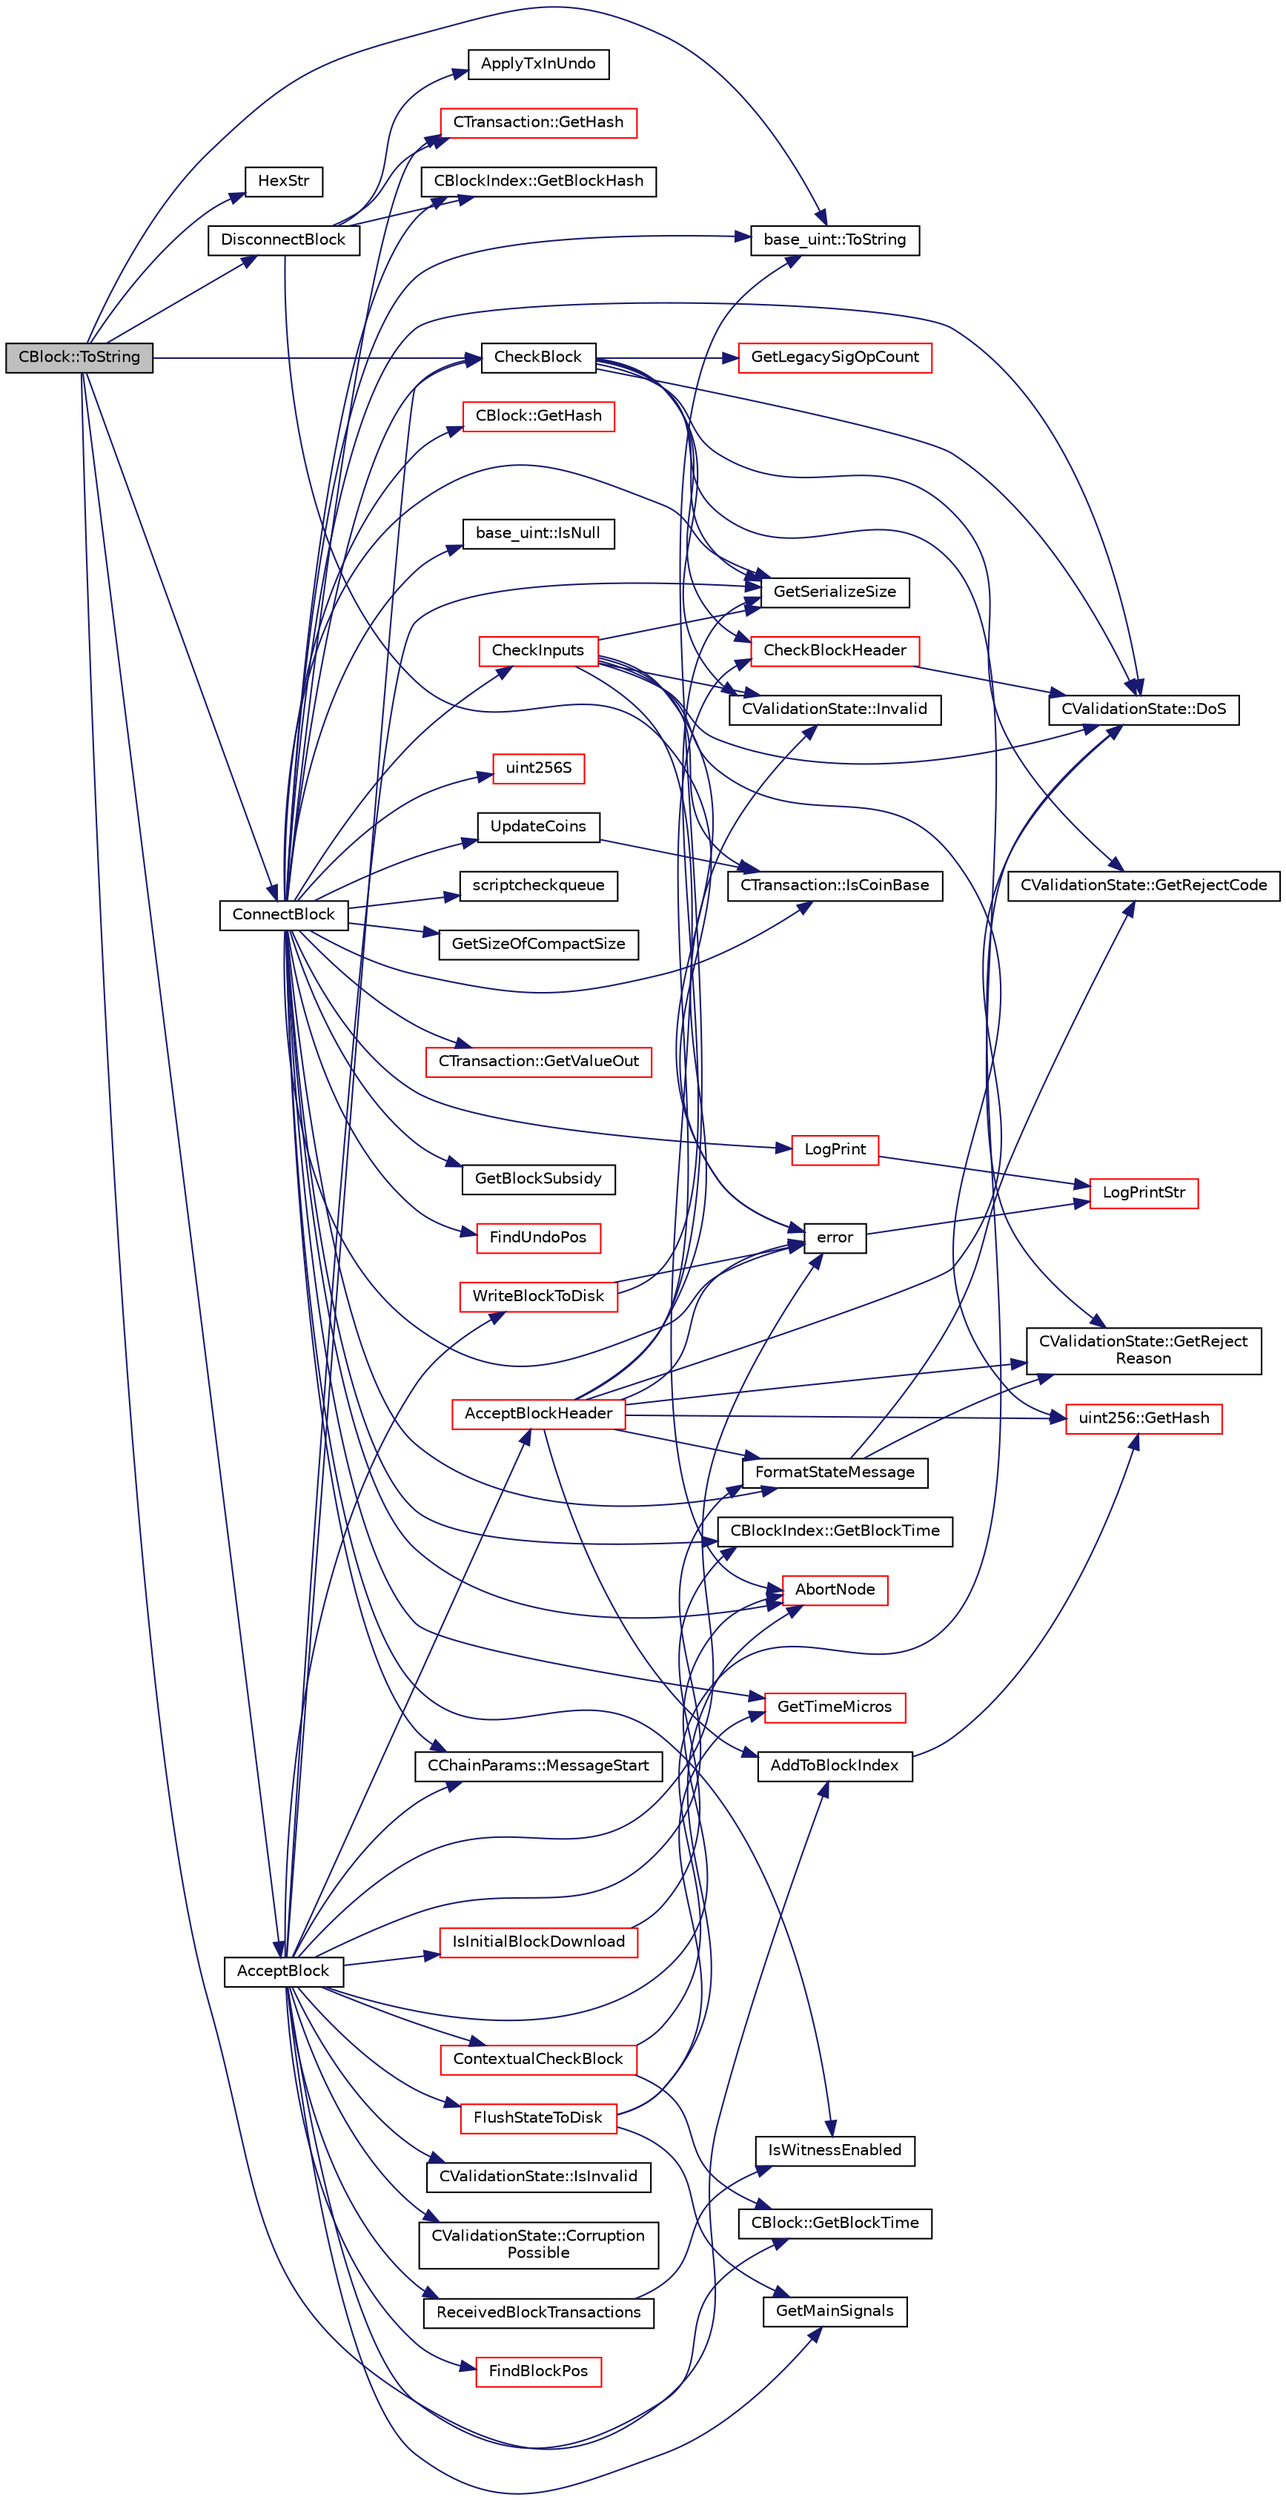 digraph "CBlock::ToString"
{
  edge [fontname="Helvetica",fontsize="10",labelfontname="Helvetica",labelfontsize="10"];
  node [fontname="Helvetica",fontsize="10",shape=record];
  rankdir="LR";
  Node1956 [label="CBlock::ToString",height=0.2,width=0.4,color="black", fillcolor="grey75", style="filled", fontcolor="black"];
  Node1956 -> Node1957 [color="midnightblue",fontsize="10",style="solid",fontname="Helvetica"];
  Node1957 [label="base_uint::ToString",height=0.2,width=0.4,color="black", fillcolor="white", style="filled",URL="$da/df7/classbase__uint.html#acccba4d9d51a0c36261718ca0cbb293b"];
  Node1956 -> Node1958 [color="midnightblue",fontsize="10",style="solid",fontname="Helvetica"];
  Node1958 [label="HexStr",height=0.2,width=0.4,color="black", fillcolor="white", style="filled",URL="$d8/d3c/util_8h.html#ace13a819ca4e98c22847d26b3b357e75"];
  Node1956 -> Node1959 [color="midnightblue",fontsize="10",style="solid",fontname="Helvetica"];
  Node1959 [label="DisconnectBlock",height=0.2,width=0.4,color="black", fillcolor="white", style="filled",URL="$dd/d7d/validation_8cpp.html#a9ae73cb80e18eba566a76c8f7ceb887c",tooltip="Undo the effects of this block (with given index) on the UTXO set represented by coins. "];
  Node1959 -> Node1960 [color="midnightblue",fontsize="10",style="solid",fontname="Helvetica"];
  Node1960 [label="CBlockIndex::GetBlockHash",height=0.2,width=0.4,color="black", fillcolor="white", style="filled",URL="$d3/dbd/class_c_block_index.html#a98490a2788c65cdd6ae9002b004dd74c"];
  Node1959 -> Node1961 [color="midnightblue",fontsize="10",style="solid",fontname="Helvetica"];
  Node1961 [label="error",height=0.2,width=0.4,color="black", fillcolor="white", style="filled",URL="$d8/d3c/util_8h.html#af8985880cf4ef26df0a5aa2ffcb76662"];
  Node1961 -> Node1962 [color="midnightblue",fontsize="10",style="solid",fontname="Helvetica"];
  Node1962 [label="LogPrintStr",height=0.2,width=0.4,color="red", fillcolor="white", style="filled",URL="$d8/d3c/util_8h.html#afd4c3002b2797c0560adddb6af3ca1da"];
  Node1959 -> Node1971 [color="midnightblue",fontsize="10",style="solid",fontname="Helvetica"];
  Node1971 [label="CTransaction::GetHash",height=0.2,width=0.4,color="red", fillcolor="white", style="filled",URL="$df/d43/class_c_transaction.html#a0b46d80e82ca324e82c2ce3fc1492bfa"];
  Node1959 -> Node1974 [color="midnightblue",fontsize="10",style="solid",fontname="Helvetica"];
  Node1974 [label="ApplyTxInUndo",height=0.2,width=0.4,color="black", fillcolor="white", style="filled",URL="$dd/d7d/validation_8cpp.html#a492da8f7add38097a8e55f3445a9c83b",tooltip="Restore the UTXO in a Coin at a given COutPoint. "];
  Node1956 -> Node1975 [color="midnightblue",fontsize="10",style="solid",fontname="Helvetica"];
  Node1975 [label="ConnectBlock",height=0.2,width=0.4,color="black", fillcolor="white", style="filled",URL="$dd/d7d/validation_8cpp.html#afafbb35ee38b98e832fcb8b159942055",tooltip="Apply the effects of this block (with given index) on the UTXO set represented by coins..."];
  Node1975 -> Node1976 [color="midnightblue",fontsize="10",style="solid",fontname="Helvetica"];
  Node1976 [label="CBlock::GetHash",height=0.2,width=0.4,color="red", fillcolor="white", style="filled",URL="$d3/d51/class_c_block.html#a681acf1fa72ec2ed6c83ea5afc14e0f3"];
  Node1975 -> Node1979 [color="midnightblue",fontsize="10",style="solid",fontname="Helvetica"];
  Node1979 [label="GetTimeMicros",height=0.2,width=0.4,color="red", fillcolor="white", style="filled",URL="$d8/d3c/util_8h.html#a0c5a06b50cd805b1923552114494c029"];
  Node1975 -> Node1981 [color="midnightblue",fontsize="10",style="solid",fontname="Helvetica"];
  Node1981 [label="CheckBlock",height=0.2,width=0.4,color="black", fillcolor="white", style="filled",URL="$dd/d7d/validation_8cpp.html#abc9c65975a473d224b3b97b89d571942",tooltip="Functions for validating blocks and updating the block tree. "];
  Node1981 -> Node1982 [color="midnightblue",fontsize="10",style="solid",fontname="Helvetica"];
  Node1982 [label="CheckBlockHeader",height=0.2,width=0.4,color="red", fillcolor="white", style="filled",URL="$dd/d7d/validation_8cpp.html#ab7a9bd34b5fe878a3623ac1f04e1105c"];
  Node1982 -> Node1985 [color="midnightblue",fontsize="10",style="solid",fontname="Helvetica"];
  Node1985 [label="CValidationState::DoS",height=0.2,width=0.4,color="black", fillcolor="white", style="filled",URL="$d5/df6/class_c_validation_state.html#a3c6786d00da8d1c5df25b4c3876409e8"];
  Node1981 -> Node1985 [color="midnightblue",fontsize="10",style="solid",fontname="Helvetica"];
  Node1981 -> Node1986 [color="midnightblue",fontsize="10",style="solid",fontname="Helvetica"];
  Node1986 [label="GetSerializeSize",height=0.2,width=0.4,color="black", fillcolor="white", style="filled",URL="$df/d9d/serialize_8h.html#a48239e478ae730373d1984fe304ca025"];
  Node1981 -> Node1987 [color="midnightblue",fontsize="10",style="solid",fontname="Helvetica"];
  Node1987 [label="CValidationState::Invalid",height=0.2,width=0.4,color="black", fillcolor="white", style="filled",URL="$d5/df6/class_c_validation_state.html#a88ff08b67f7f44bb3c7f7053bb1ee6fc"];
  Node1981 -> Node1988 [color="midnightblue",fontsize="10",style="solid",fontname="Helvetica"];
  Node1988 [label="CValidationState::GetRejectCode",height=0.2,width=0.4,color="black", fillcolor="white", style="filled",URL="$d5/df6/class_c_validation_state.html#ad90959549444c9795484785d8af97850"];
  Node1981 -> Node1989 [color="midnightblue",fontsize="10",style="solid",fontname="Helvetica"];
  Node1989 [label="CValidationState::GetReject\lReason",height=0.2,width=0.4,color="black", fillcolor="white", style="filled",URL="$d5/df6/class_c_validation_state.html#a8fa9612cb40c3c8592f7cd29b5931ccd"];
  Node1981 -> Node1990 [color="midnightblue",fontsize="10",style="solid",fontname="Helvetica"];
  Node1990 [label="GetLegacySigOpCount",height=0.2,width=0.4,color="red", fillcolor="white", style="filled",URL="$df/d0a/main_8cpp.html#ad2eaf4f8542c12ea9ee1183609cc6d1a",tooltip="Count ECDSA signature operations the old-fashioned (pre-0.6) way. "];
  Node1975 -> Node1961 [color="midnightblue",fontsize="10",style="solid",fontname="Helvetica"];
  Node1975 -> Node1992 [color="midnightblue",fontsize="10",style="solid",fontname="Helvetica"];
  Node1992 [label="FormatStateMessage",height=0.2,width=0.4,color="black", fillcolor="white", style="filled",URL="$dd/d7d/validation_8cpp.html#a86ed1d2d0837b905d74c2e4192b6c06a",tooltip="Convert CValidationState to a human-readable message for logging. "];
  Node1992 -> Node1989 [color="midnightblue",fontsize="10",style="solid",fontname="Helvetica"];
  Node1992 -> Node1988 [color="midnightblue",fontsize="10",style="solid",fontname="Helvetica"];
  Node1975 -> Node1960 [color="midnightblue",fontsize="10",style="solid",fontname="Helvetica"];
  Node1975 -> Node1993 [color="midnightblue",fontsize="10",style="solid",fontname="Helvetica"];
  Node1993 [label="base_uint::IsNull",height=0.2,width=0.4,color="black", fillcolor="white", style="filled",URL="$da/df7/classbase__uint.html#a5b67cea01e9219160fe251053adc7cc7"];
  Node1975 -> Node1994 [color="midnightblue",fontsize="10",style="solid",fontname="Helvetica"];
  Node1994 [label="LogPrint",height=0.2,width=0.4,color="red", fillcolor="white", style="filled",URL="$d8/d3c/util_8h.html#aab1f837a2366f424bdc996fdf6352171"];
  Node1994 -> Node1962 [color="midnightblue",fontsize="10",style="solid",fontname="Helvetica"];
  Node1975 -> Node1996 [color="midnightblue",fontsize="10",style="solid",fontname="Helvetica"];
  Node1996 [label="uint256S",height=0.2,width=0.4,color="red", fillcolor="white", style="filled",URL="$d5/d4d/uint256_8h.html#a52e679560cc1ebf68f878ed69e38f259"];
  Node1975 -> Node1985 [color="midnightblue",fontsize="10",style="solid",fontname="Helvetica"];
  Node1975 -> Node1998 [color="midnightblue",fontsize="10",style="solid",fontname="Helvetica"];
  Node1998 [label="CBlockIndex::GetBlockTime",height=0.2,width=0.4,color="black", fillcolor="white", style="filled",URL="$d3/dbd/class_c_block_index.html#a9fe0d4463c07c466f66252e8eec25f5c"];
  Node1975 -> Node1999 [color="midnightblue",fontsize="10",style="solid",fontname="Helvetica"];
  Node1999 [label="IsWitnessEnabled",height=0.2,width=0.4,color="black", fillcolor="white", style="filled",URL="$dd/d7d/validation_8cpp.html#acb0226867d001d0edd267f2e4842bace",tooltip="Check whether witness commitments are required for block. "];
  Node1975 -> Node2000 [color="midnightblue",fontsize="10",style="solid",fontname="Helvetica"];
  Node2000 [label="scriptcheckqueue",height=0.2,width=0.4,color="black", fillcolor="white", style="filled",URL="$dd/d7d/validation_8cpp.html#ac47eb46cbbda9face9391b58edd4bd8b"];
  Node1975 -> Node2001 [color="midnightblue",fontsize="10",style="solid",fontname="Helvetica"];
  Node2001 [label="GetSizeOfCompactSize",height=0.2,width=0.4,color="black", fillcolor="white", style="filled",URL="$df/d9d/serialize_8h.html#a404beecbf8d7aec8d2cdac3cbb71e808"];
  Node1975 -> Node2002 [color="midnightblue",fontsize="10",style="solid",fontname="Helvetica"];
  Node2002 [label="CTransaction::IsCoinBase",height=0.2,width=0.4,color="black", fillcolor="white", style="filled",URL="$df/d43/class_c_transaction.html#a96256e8ac1bf79ad9c057e48c41132dd"];
  Node1975 -> Node2003 [color="midnightblue",fontsize="10",style="solid",fontname="Helvetica"];
  Node2003 [label="CTransaction::GetValueOut",height=0.2,width=0.4,color="red", fillcolor="white", style="filled",URL="$df/d43/class_c_transaction.html#a9ce7d94c68adb37627d82669b83a7c59",tooltip="Amount of ions spent by this transaction. "];
  Node1975 -> Node2005 [color="midnightblue",fontsize="10",style="solid",fontname="Helvetica"];
  Node2005 [label="CheckInputs",height=0.2,width=0.4,color="red", fillcolor="white", style="filled",URL="$dd/d7d/validation_8cpp.html#a48897c72856156ef5606fc27fe1954f3",tooltip="Check whether all inputs of this transaction are valid (no double spends, scripts & sigs..."];
  Node2005 -> Node2002 [color="midnightblue",fontsize="10",style="solid",fontname="Helvetica"];
  Node2005 -> Node1987 [color="midnightblue",fontsize="10",style="solid",fontname="Helvetica"];
  Node2005 -> Node1985 [color="midnightblue",fontsize="10",style="solid",fontname="Helvetica"];
  Node2005 -> Node1961 [color="midnightblue",fontsize="10",style="solid",fontname="Helvetica"];
  Node2005 -> Node1986 [color="midnightblue",fontsize="10",style="solid",fontname="Helvetica"];
  Node2005 -> Node2123 [color="midnightblue",fontsize="10",style="solid",fontname="Helvetica"];
  Node2123 [label="uint256::GetHash",height=0.2,width=0.4,color="red", fillcolor="white", style="filled",URL="$d2/d86/classuint256.html#a6dfa79998c7cb7def7a6c7c0a6915c58"];
  Node2005 -> Node2089 [color="midnightblue",fontsize="10",style="solid",fontname="Helvetica"];
  Node2089 [label="AbortNode",height=0.2,width=0.4,color="red", fillcolor="white", style="filled",URL="$df/d0a/main_8cpp.html#a183c4f45aed59599d1875a80d0cf58ca",tooltip="Abort with a message. "];
  Node1975 -> Node1971 [color="midnightblue",fontsize="10",style="solid",fontname="Helvetica"];
  Node1975 -> Node1957 [color="midnightblue",fontsize="10",style="solid",fontname="Helvetica"];
  Node1975 -> Node2126 [color="midnightblue",fontsize="10",style="solid",fontname="Helvetica"];
  Node2126 [label="UpdateCoins",height=0.2,width=0.4,color="black", fillcolor="white", style="filled",URL="$dd/d7d/validation_8cpp.html#a76ffac026788c8c1e6d55fb1beae0962"];
  Node2126 -> Node2002 [color="midnightblue",fontsize="10",style="solid",fontname="Helvetica"];
  Node1975 -> Node1986 [color="midnightblue",fontsize="10",style="solid",fontname="Helvetica"];
  Node1975 -> Node2127 [color="midnightblue",fontsize="10",style="solid",fontname="Helvetica"];
  Node2127 [label="GetBlockSubsidy",height=0.2,width=0.4,color="black", fillcolor="white", style="filled",URL="$dd/d7d/validation_8cpp.html#a3e7cb06e156ad8400b9214479e946187"];
  Node1975 -> Node2102 [color="midnightblue",fontsize="10",style="solid",fontname="Helvetica"];
  Node2102 [label="FindUndoPos",height=0.2,width=0.4,color="red", fillcolor="white", style="filled",URL="$dd/d7d/validation_8cpp.html#ab1c7792582deab20a888c67e4fcd8754"];
  Node1975 -> Node2128 [color="midnightblue",fontsize="10",style="solid",fontname="Helvetica"];
  Node2128 [label="CChainParams::MessageStart",height=0.2,width=0.4,color="black", fillcolor="white", style="filled",URL="$d1/d4f/class_c_chain_params.html#accc01cc5a34b449c3370f46a5b4c5190"];
  Node1975 -> Node2089 [color="midnightblue",fontsize="10",style="solid",fontname="Helvetica"];
  Node1956 -> Node2129 [color="midnightblue",fontsize="10",style="solid",fontname="Helvetica"];
  Node2129 [label="AddToBlockIndex",height=0.2,width=0.4,color="black", fillcolor="white", style="filled",URL="$dd/d7d/validation_8cpp.html#a93b9250a4ecb51618145c73c5af3b653"];
  Node2129 -> Node2123 [color="midnightblue",fontsize="10",style="solid",fontname="Helvetica"];
  Node1956 -> Node1981 [color="midnightblue",fontsize="10",style="solid",fontname="Helvetica"];
  Node1956 -> Node2130 [color="midnightblue",fontsize="10",style="solid",fontname="Helvetica"];
  Node2130 [label="AcceptBlock",height=0.2,width=0.4,color="black", fillcolor="white", style="filled",URL="$dd/d7d/validation_8cpp.html#aaa7054d6767ac72da76062adba62e296",tooltip="Store block on disk. "];
  Node2130 -> Node2131 [color="midnightblue",fontsize="10",style="solid",fontname="Helvetica"];
  Node2131 [label="AcceptBlockHeader",height=0.2,width=0.4,color="red", fillcolor="white", style="filled",URL="$dd/d7d/validation_8cpp.html#a44668eed86c30141dcdd2a7d04bff543"];
  Node2131 -> Node2123 [color="midnightblue",fontsize="10",style="solid",fontname="Helvetica"];
  Node2131 -> Node1987 [color="midnightblue",fontsize="10",style="solid",fontname="Helvetica"];
  Node2131 -> Node1961 [color="midnightblue",fontsize="10",style="solid",fontname="Helvetica"];
  Node2131 -> Node1957 [color="midnightblue",fontsize="10",style="solid",fontname="Helvetica"];
  Node2131 -> Node1982 [color="midnightblue",fontsize="10",style="solid",fontname="Helvetica"];
  Node2131 -> Node1992 [color="midnightblue",fontsize="10",style="solid",fontname="Helvetica"];
  Node2131 -> Node1985 [color="midnightblue",fontsize="10",style="solid",fontname="Helvetica"];
  Node2131 -> Node1989 [color="midnightblue",fontsize="10",style="solid",fontname="Helvetica"];
  Node2131 -> Node2129 [color="midnightblue",fontsize="10",style="solid",fontname="Helvetica"];
  Node2130 -> Node1981 [color="midnightblue",fontsize="10",style="solid",fontname="Helvetica"];
  Node2130 -> Node2069 [color="midnightblue",fontsize="10",style="solid",fontname="Helvetica"];
  Node2069 [label="ContextualCheckBlock",height=0.2,width=0.4,color="red", fillcolor="white", style="filled",URL="$dd/d7d/validation_8cpp.html#a3738f9e2128f53dff80e660afa21de3e"];
  Node2069 -> Node2070 [color="midnightblue",fontsize="10",style="solid",fontname="Helvetica"];
  Node2070 [label="CBlock::GetBlockTime",height=0.2,width=0.4,color="black", fillcolor="white", style="filled",URL="$d3/d51/class_c_block.html#a4fa8201373b08e0ee4b4c678b8f2c4aa"];
  Node2069 -> Node1985 [color="midnightblue",fontsize="10",style="solid",fontname="Helvetica"];
  Node2130 -> Node2132 [color="midnightblue",fontsize="10",style="solid",fontname="Helvetica"];
  Node2132 [label="CValidationState::IsInvalid",height=0.2,width=0.4,color="black", fillcolor="white", style="filled",URL="$d5/df6/class_c_validation_state.html#ace1d536f4003d3a6689fccd0f496c977"];
  Node2130 -> Node2133 [color="midnightblue",fontsize="10",style="solid",fontname="Helvetica"];
  Node2133 [label="CValidationState::Corruption\lPossible",height=0.2,width=0.4,color="black", fillcolor="white", style="filled",URL="$d5/df6/class_c_validation_state.html#add2b2dc505a8527fda32295b65bb636b"];
  Node2130 -> Node1961 [color="midnightblue",fontsize="10",style="solid",fontname="Helvetica"];
  Node2130 -> Node1992 [color="midnightblue",fontsize="10",style="solid",fontname="Helvetica"];
  Node2130 -> Node2107 [color="midnightblue",fontsize="10",style="solid",fontname="Helvetica"];
  Node2107 [label="IsInitialBlockDownload",height=0.2,width=0.4,color="red", fillcolor="white", style="filled",URL="$dd/d7d/validation_8cpp.html#a5edcd96316574fd4a7f3ae0922a5cfd6",tooltip="Check whether we are doing an initial block download (synchronizing from disk or network) ..."];
  Node2107 -> Node1998 [color="midnightblue",fontsize="10",style="solid",fontname="Helvetica"];
  Node2130 -> Node2104 [color="midnightblue",fontsize="10",style="solid",fontname="Helvetica"];
  Node2104 [label="GetMainSignals",height=0.2,width=0.4,color="black", fillcolor="white", style="filled",URL="$d1/dd6/validationinterface_8cpp.html#a0aaad62c8654cb1868295e0682b05866"];
  Node2130 -> Node1986 [color="midnightblue",fontsize="10",style="solid",fontname="Helvetica"];
  Node2130 -> Node2134 [color="midnightblue",fontsize="10",style="solid",fontname="Helvetica"];
  Node2134 [label="FindBlockPos",height=0.2,width=0.4,color="red", fillcolor="white", style="filled",URL="$dd/d7d/validation_8cpp.html#a901d5ba590050c555cfe104705b39f79"];
  Node2130 -> Node2070 [color="midnightblue",fontsize="10",style="solid",fontname="Helvetica"];
  Node2130 -> Node2135 [color="midnightblue",fontsize="10",style="solid",fontname="Helvetica"];
  Node2135 [label="WriteBlockToDisk",height=0.2,width=0.4,color="red", fillcolor="white", style="filled",URL="$dd/d7d/validation_8cpp.html#a5a30f21e1d098b9bcc0aec2d2252670c"];
  Node2135 -> Node1961 [color="midnightblue",fontsize="10",style="solid",fontname="Helvetica"];
  Node2135 -> Node1986 [color="midnightblue",fontsize="10",style="solid",fontname="Helvetica"];
  Node2130 -> Node2128 [color="midnightblue",fontsize="10",style="solid",fontname="Helvetica"];
  Node2130 -> Node2089 [color="midnightblue",fontsize="10",style="solid",fontname="Helvetica"];
  Node2130 -> Node2136 [color="midnightblue",fontsize="10",style="solid",fontname="Helvetica"];
  Node2136 [label="ReceivedBlockTransactions",height=0.2,width=0.4,color="black", fillcolor="white", style="filled",URL="$dd/d7d/validation_8cpp.html#a895527f81e6fbc668975ab0b611805d9",tooltip="Mark a block as having its data received and checked (up to BLOCK_VALID_TRANSACTIONS). "];
  Node2136 -> Node1999 [color="midnightblue",fontsize="10",style="solid",fontname="Helvetica"];
  Node2130 -> Node2092 [color="midnightblue",fontsize="10",style="solid",fontname="Helvetica"];
  Node2092 [label="FlushStateToDisk",height=0.2,width=0.4,color="red", fillcolor="white", style="filled",URL="$dd/d7d/validation_8cpp.html#a788f3aaee688481378aa35a0e776718a",tooltip="Update the on-disk chain state. "];
  Node2092 -> Node1979 [color="midnightblue",fontsize="10",style="solid",fontname="Helvetica"];
  Node2092 -> Node2089 [color="midnightblue",fontsize="10",style="solid",fontname="Helvetica"];
  Node2092 -> Node2104 [color="midnightblue",fontsize="10",style="solid",fontname="Helvetica"];
}
